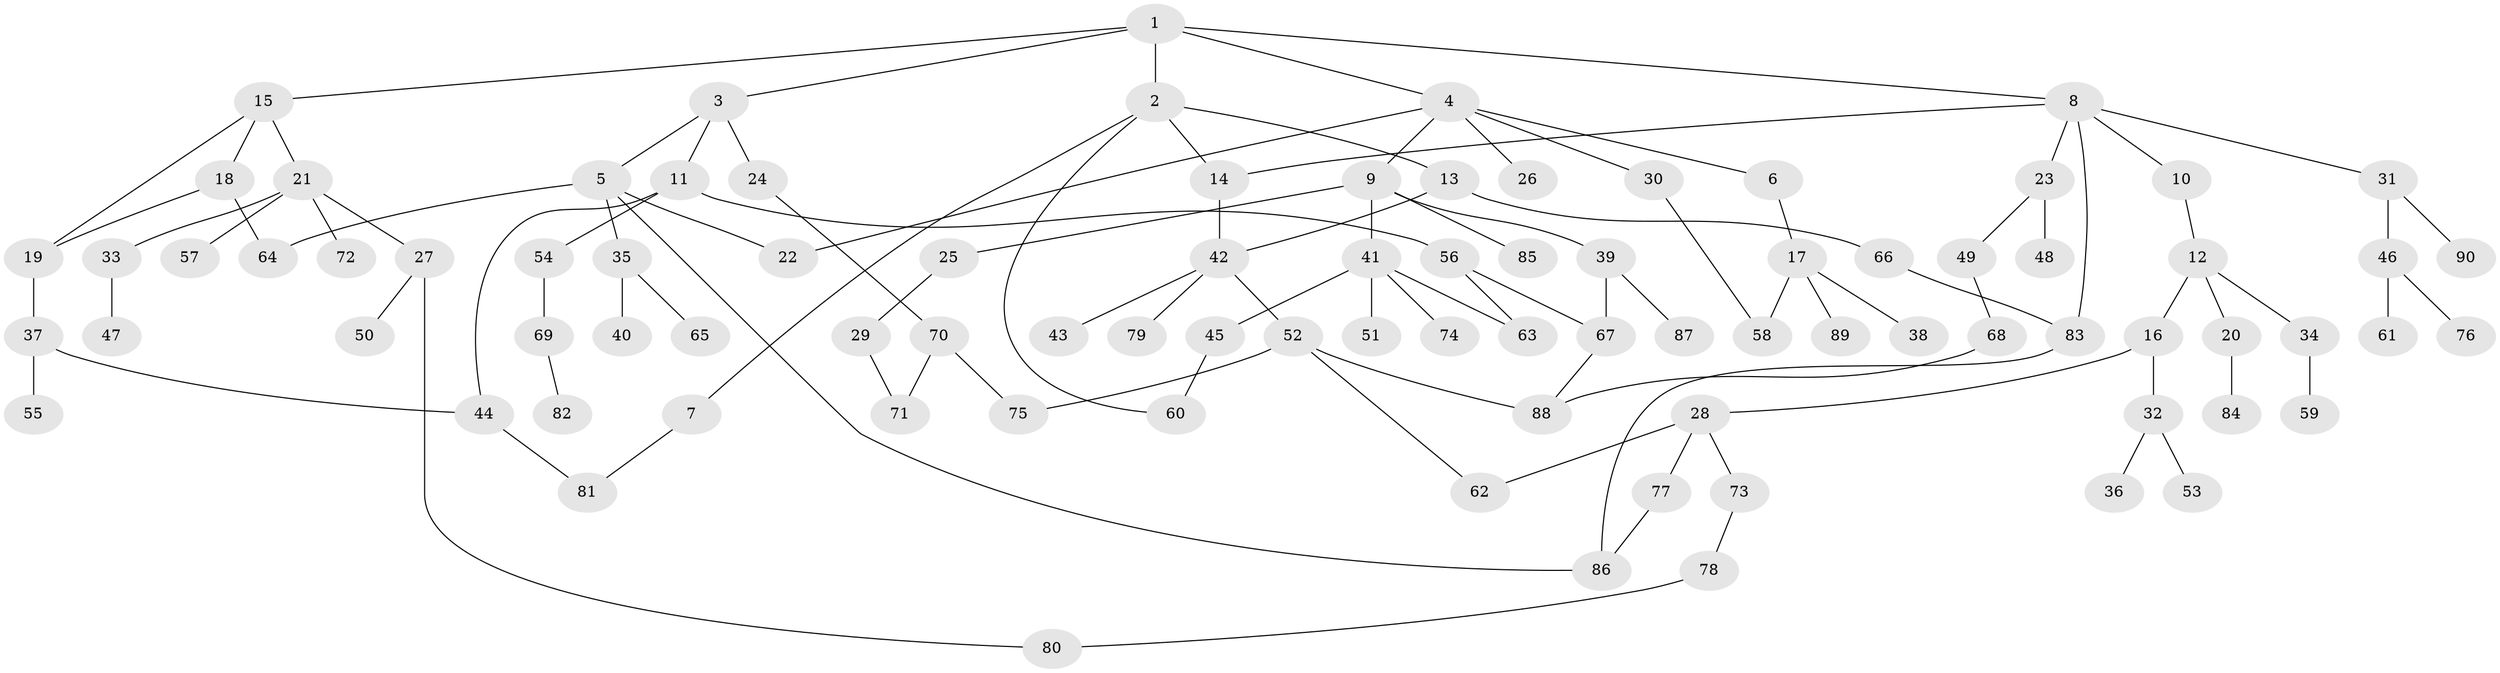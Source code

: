 // original degree distribution, {6: 0.031746031746031744, 4: 0.1111111111111111, 7: 0.015873015873015872, 5: 0.031746031746031744, 3: 0.1746031746031746, 2: 0.23809523809523808, 1: 0.3968253968253968}
// Generated by graph-tools (version 1.1) at 2025/49/03/04/25 22:49:00]
// undirected, 90 vertices, 109 edges
graph export_dot {
  node [color=gray90,style=filled];
  1;
  2;
  3;
  4;
  5;
  6;
  7;
  8;
  9;
  10;
  11;
  12;
  13;
  14;
  15;
  16;
  17;
  18;
  19;
  20;
  21;
  22;
  23;
  24;
  25;
  26;
  27;
  28;
  29;
  30;
  31;
  32;
  33;
  34;
  35;
  36;
  37;
  38;
  39;
  40;
  41;
  42;
  43;
  44;
  45;
  46;
  47;
  48;
  49;
  50;
  51;
  52;
  53;
  54;
  55;
  56;
  57;
  58;
  59;
  60;
  61;
  62;
  63;
  64;
  65;
  66;
  67;
  68;
  69;
  70;
  71;
  72;
  73;
  74;
  75;
  76;
  77;
  78;
  79;
  80;
  81;
  82;
  83;
  84;
  85;
  86;
  87;
  88;
  89;
  90;
  1 -- 2 [weight=1.0];
  1 -- 3 [weight=1.0];
  1 -- 4 [weight=1.0];
  1 -- 8 [weight=1.0];
  1 -- 15 [weight=1.0];
  2 -- 7 [weight=1.0];
  2 -- 13 [weight=1.0];
  2 -- 14 [weight=1.0];
  2 -- 60 [weight=1.0];
  3 -- 5 [weight=1.0];
  3 -- 11 [weight=1.0];
  3 -- 24 [weight=1.0];
  4 -- 6 [weight=1.0];
  4 -- 9 [weight=1.0];
  4 -- 22 [weight=1.0];
  4 -- 26 [weight=1.0];
  4 -- 30 [weight=1.0];
  5 -- 22 [weight=1.0];
  5 -- 35 [weight=1.0];
  5 -- 64 [weight=1.0];
  5 -- 86 [weight=1.0];
  6 -- 17 [weight=1.0];
  7 -- 81 [weight=1.0];
  8 -- 10 [weight=1.0];
  8 -- 14 [weight=1.0];
  8 -- 23 [weight=1.0];
  8 -- 31 [weight=1.0];
  8 -- 83 [weight=1.0];
  9 -- 25 [weight=1.0];
  9 -- 39 [weight=1.0];
  9 -- 41 [weight=1.0];
  9 -- 85 [weight=1.0];
  10 -- 12 [weight=1.0];
  11 -- 44 [weight=1.0];
  11 -- 54 [weight=1.0];
  11 -- 56 [weight=1.0];
  12 -- 16 [weight=1.0];
  12 -- 20 [weight=1.0];
  12 -- 34 [weight=1.0];
  13 -- 42 [weight=1.0];
  13 -- 66 [weight=1.0];
  14 -- 42 [weight=1.0];
  15 -- 18 [weight=1.0];
  15 -- 19 [weight=1.0];
  15 -- 21 [weight=1.0];
  16 -- 28 [weight=1.0];
  16 -- 32 [weight=1.0];
  17 -- 38 [weight=1.0];
  17 -- 58 [weight=1.0];
  17 -- 89 [weight=1.0];
  18 -- 19 [weight=1.0];
  18 -- 64 [weight=1.0];
  19 -- 37 [weight=1.0];
  20 -- 84 [weight=1.0];
  21 -- 27 [weight=1.0];
  21 -- 33 [weight=1.0];
  21 -- 57 [weight=1.0];
  21 -- 72 [weight=1.0];
  23 -- 48 [weight=1.0];
  23 -- 49 [weight=1.0];
  24 -- 70 [weight=1.0];
  25 -- 29 [weight=1.0];
  27 -- 50 [weight=1.0];
  27 -- 80 [weight=1.0];
  28 -- 62 [weight=1.0];
  28 -- 73 [weight=1.0];
  28 -- 77 [weight=1.0];
  29 -- 71 [weight=1.0];
  30 -- 58 [weight=1.0];
  31 -- 46 [weight=1.0];
  31 -- 90 [weight=1.0];
  32 -- 36 [weight=1.0];
  32 -- 53 [weight=1.0];
  33 -- 47 [weight=1.0];
  34 -- 59 [weight=1.0];
  35 -- 40 [weight=1.0];
  35 -- 65 [weight=1.0];
  37 -- 44 [weight=1.0];
  37 -- 55 [weight=1.0];
  39 -- 67 [weight=1.0];
  39 -- 87 [weight=1.0];
  41 -- 45 [weight=1.0];
  41 -- 51 [weight=1.0];
  41 -- 63 [weight=1.0];
  41 -- 74 [weight=1.0];
  42 -- 43 [weight=1.0];
  42 -- 52 [weight=1.0];
  42 -- 79 [weight=1.0];
  44 -- 81 [weight=1.0];
  45 -- 60 [weight=1.0];
  46 -- 61 [weight=1.0];
  46 -- 76 [weight=1.0];
  49 -- 68 [weight=1.0];
  52 -- 62 [weight=1.0];
  52 -- 75 [weight=1.0];
  52 -- 88 [weight=1.0];
  54 -- 69 [weight=1.0];
  56 -- 63 [weight=1.0];
  56 -- 67 [weight=1.0];
  66 -- 83 [weight=1.0];
  67 -- 88 [weight=1.0];
  68 -- 88 [weight=1.0];
  69 -- 82 [weight=1.0];
  70 -- 71 [weight=1.0];
  70 -- 75 [weight=1.0];
  73 -- 78 [weight=1.0];
  77 -- 86 [weight=1.0];
  78 -- 80 [weight=1.0];
  83 -- 86 [weight=1.0];
}
